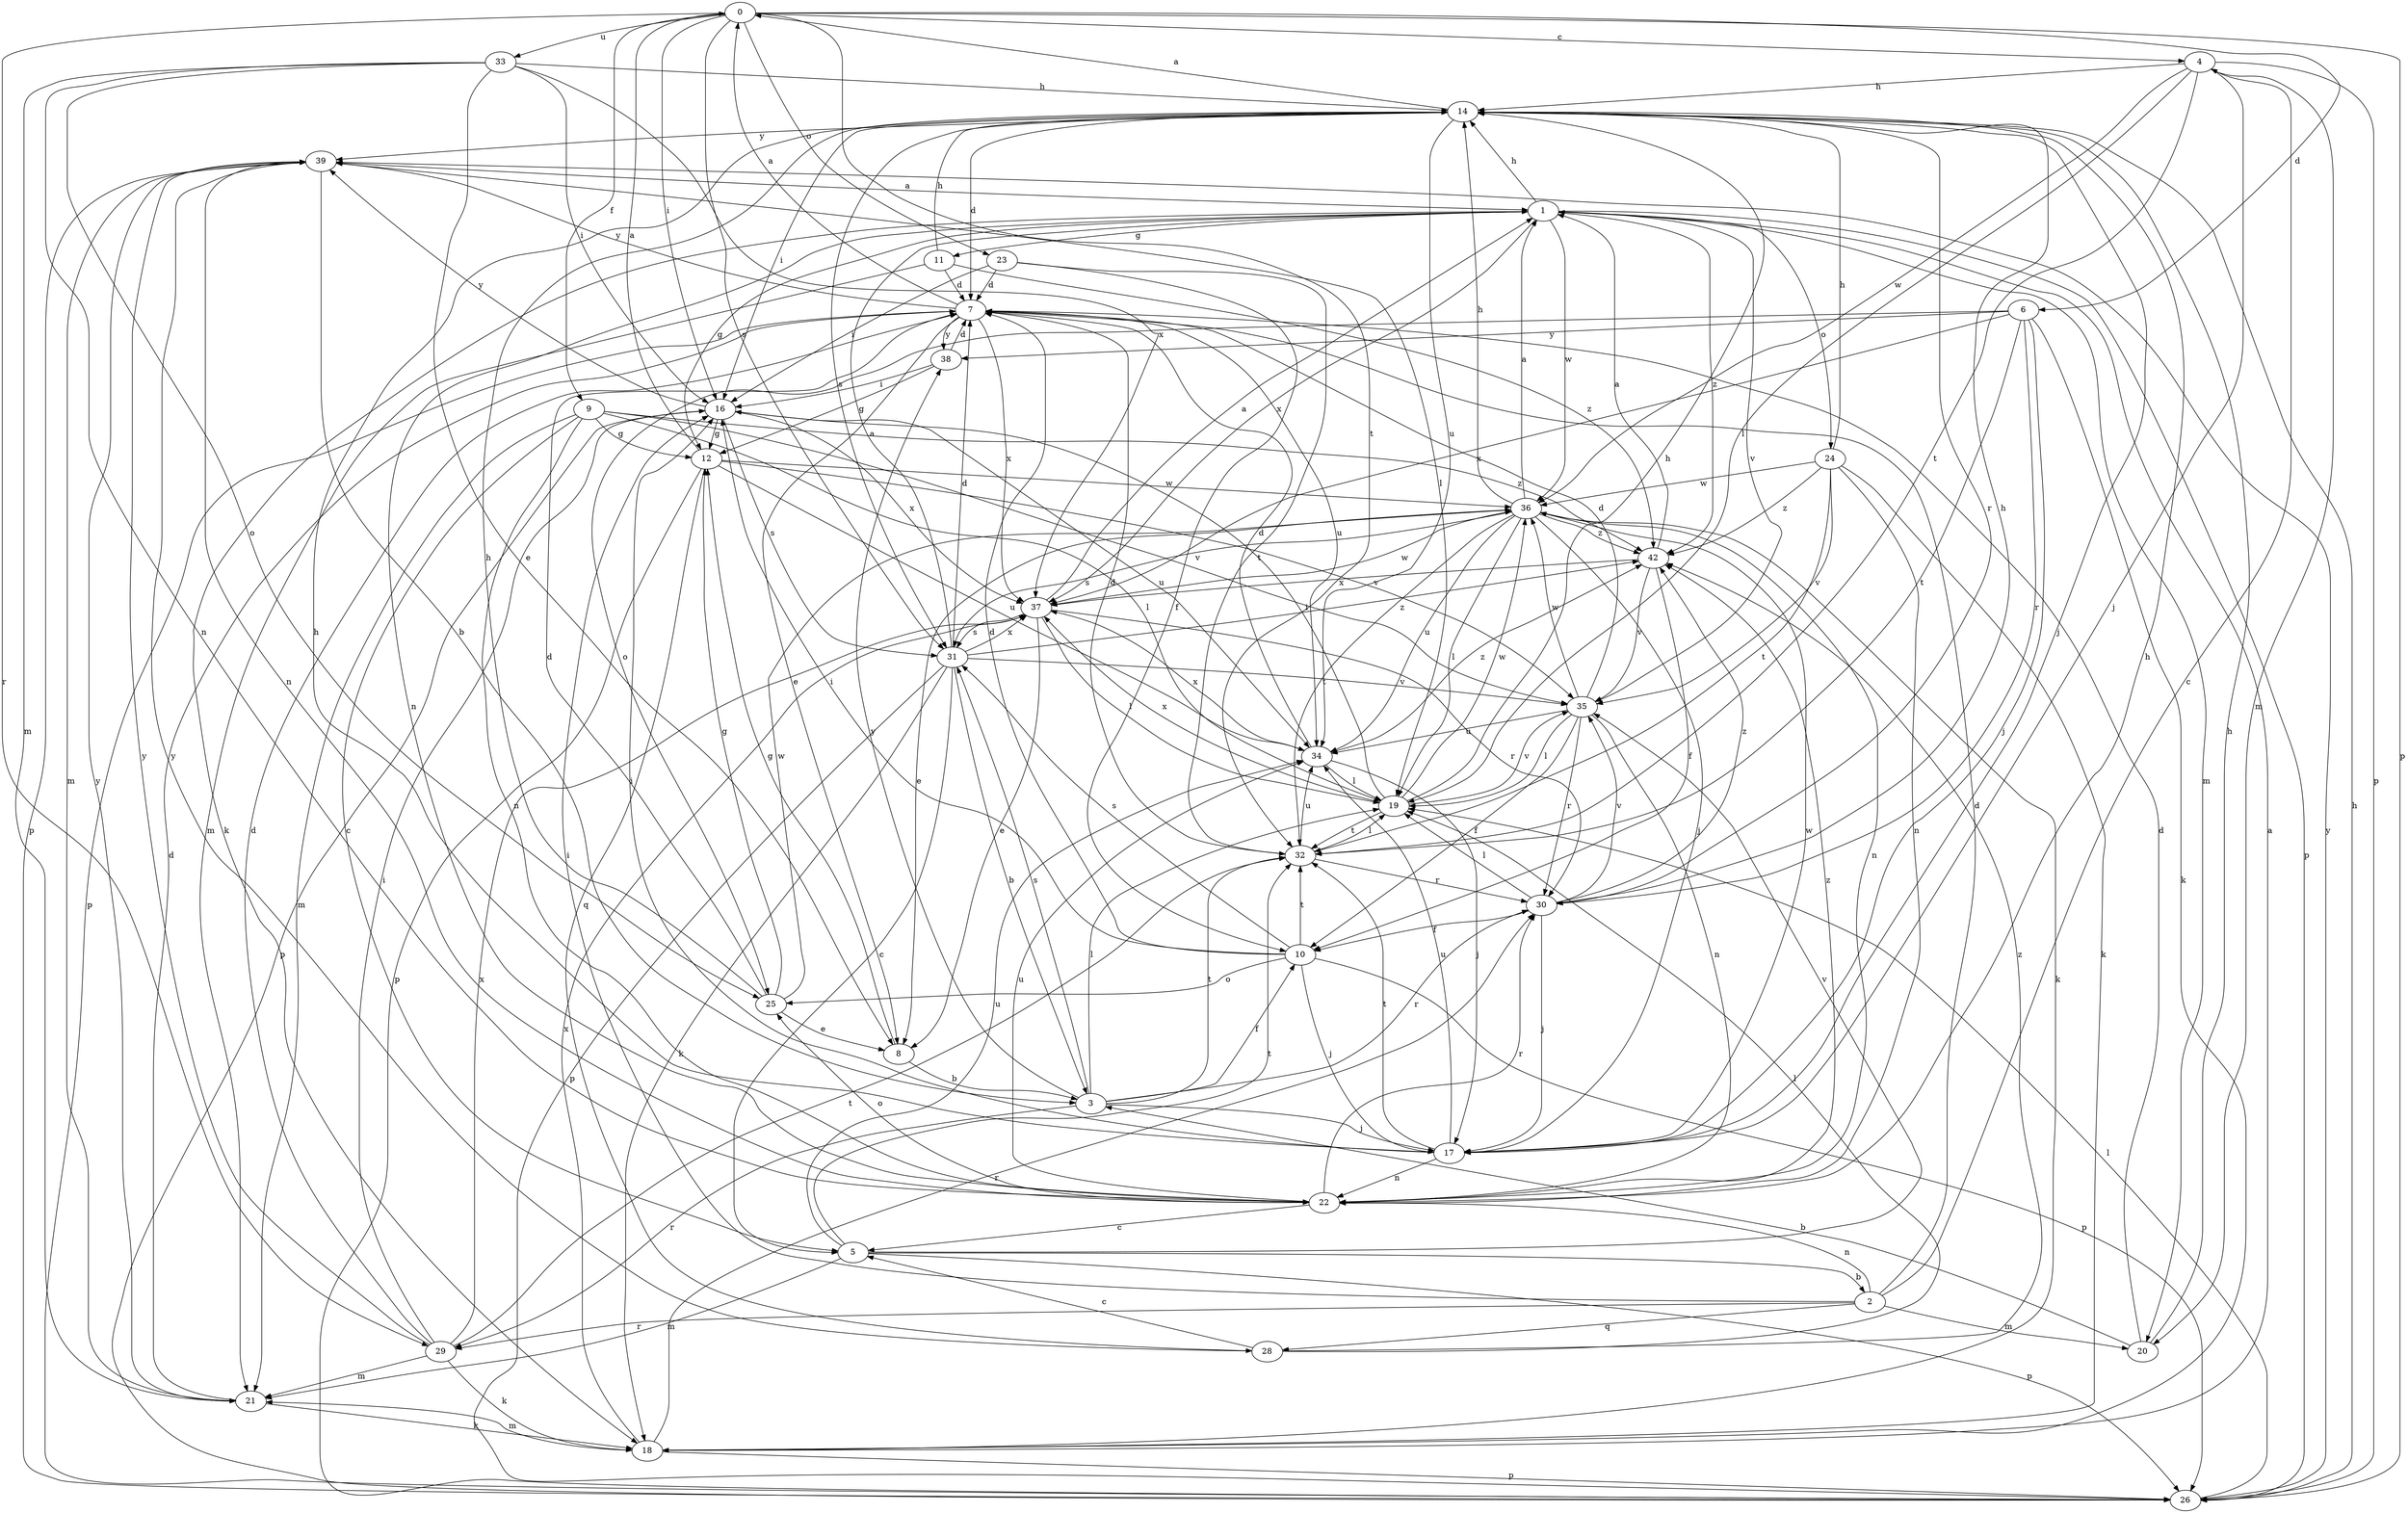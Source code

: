 strict digraph  {
0;
1;
2;
3;
4;
5;
6;
7;
8;
9;
10;
11;
12;
14;
16;
17;
18;
19;
20;
21;
22;
23;
24;
25;
26;
28;
29;
30;
31;
32;
33;
34;
35;
36;
37;
38;
39;
42;
0 -> 4  [label=c];
0 -> 6  [label=d];
0 -> 9  [label=f];
0 -> 16  [label=i];
0 -> 23  [label=o];
0 -> 26  [label=p];
0 -> 29  [label=r];
0 -> 31  [label=s];
0 -> 32  [label=t];
0 -> 33  [label=u];
1 -> 11  [label=g];
1 -> 12  [label=g];
1 -> 14  [label=h];
1 -> 18  [label=k];
1 -> 20  [label=m];
1 -> 22  [label=n];
1 -> 24  [label=o];
1 -> 26  [label=p];
1 -> 35  [label=v];
1 -> 36  [label=w];
1 -> 37  [label=x];
1 -> 42  [label=z];
2 -> 4  [label=c];
2 -> 7  [label=d];
2 -> 16  [label=i];
2 -> 20  [label=m];
2 -> 22  [label=n];
2 -> 28  [label=q];
2 -> 29  [label=r];
3 -> 10  [label=f];
3 -> 17  [label=j];
3 -> 19  [label=l];
3 -> 29  [label=r];
3 -> 30  [label=r];
3 -> 31  [label=s];
3 -> 32  [label=t];
3 -> 38  [label=y];
4 -> 14  [label=h];
4 -> 17  [label=j];
4 -> 19  [label=l];
4 -> 20  [label=m];
4 -> 26  [label=p];
4 -> 32  [label=t];
4 -> 36  [label=w];
5 -> 2  [label=b];
5 -> 21  [label=m];
5 -> 26  [label=p];
5 -> 32  [label=t];
5 -> 34  [label=u];
5 -> 35  [label=v];
6 -> 17  [label=j];
6 -> 18  [label=k];
6 -> 25  [label=o];
6 -> 30  [label=r];
6 -> 32  [label=t];
6 -> 37  [label=x];
6 -> 38  [label=y];
7 -> 0  [label=a];
7 -> 8  [label=e];
7 -> 26  [label=p];
7 -> 34  [label=u];
7 -> 37  [label=x];
7 -> 38  [label=y];
7 -> 39  [label=y];
8 -> 3  [label=b];
8 -> 12  [label=g];
9 -> 5  [label=c];
9 -> 12  [label=g];
9 -> 19  [label=l];
9 -> 21  [label=m];
9 -> 22  [label=n];
9 -> 35  [label=v];
9 -> 42  [label=z];
10 -> 7  [label=d];
10 -> 16  [label=i];
10 -> 17  [label=j];
10 -> 25  [label=o];
10 -> 26  [label=p];
10 -> 31  [label=s];
10 -> 32  [label=t];
11 -> 7  [label=d];
11 -> 14  [label=h];
11 -> 21  [label=m];
11 -> 42  [label=z];
12 -> 0  [label=a];
12 -> 26  [label=p];
12 -> 28  [label=q];
12 -> 34  [label=u];
12 -> 35  [label=v];
12 -> 36  [label=w];
14 -> 0  [label=a];
14 -> 7  [label=d];
14 -> 16  [label=i];
14 -> 17  [label=j];
14 -> 30  [label=r];
14 -> 31  [label=s];
14 -> 34  [label=u];
14 -> 39  [label=y];
16 -> 12  [label=g];
16 -> 26  [label=p];
16 -> 31  [label=s];
16 -> 34  [label=u];
16 -> 37  [label=x];
16 -> 39  [label=y];
17 -> 14  [label=h];
17 -> 16  [label=i];
17 -> 22  [label=n];
17 -> 32  [label=t];
17 -> 34  [label=u];
17 -> 36  [label=w];
18 -> 1  [label=a];
18 -> 21  [label=m];
18 -> 26  [label=p];
18 -> 30  [label=r];
18 -> 37  [label=x];
19 -> 14  [label=h];
19 -> 16  [label=i];
19 -> 32  [label=t];
19 -> 35  [label=v];
19 -> 36  [label=w];
19 -> 37  [label=x];
20 -> 3  [label=b];
20 -> 7  [label=d];
20 -> 14  [label=h];
21 -> 7  [label=d];
21 -> 18  [label=k];
21 -> 39  [label=y];
22 -> 5  [label=c];
22 -> 14  [label=h];
22 -> 25  [label=o];
22 -> 30  [label=r];
22 -> 34  [label=u];
22 -> 42  [label=z];
23 -> 7  [label=d];
23 -> 10  [label=f];
23 -> 16  [label=i];
23 -> 32  [label=t];
24 -> 14  [label=h];
24 -> 18  [label=k];
24 -> 22  [label=n];
24 -> 32  [label=t];
24 -> 35  [label=v];
24 -> 36  [label=w];
24 -> 42  [label=z];
25 -> 7  [label=d];
25 -> 8  [label=e];
25 -> 12  [label=g];
25 -> 14  [label=h];
25 -> 36  [label=w];
26 -> 14  [label=h];
26 -> 19  [label=l];
26 -> 39  [label=y];
28 -> 5  [label=c];
28 -> 19  [label=l];
28 -> 39  [label=y];
28 -> 42  [label=z];
29 -> 7  [label=d];
29 -> 16  [label=i];
29 -> 18  [label=k];
29 -> 21  [label=m];
29 -> 32  [label=t];
29 -> 37  [label=x];
29 -> 39  [label=y];
30 -> 10  [label=f];
30 -> 14  [label=h];
30 -> 17  [label=j];
30 -> 19  [label=l];
30 -> 35  [label=v];
30 -> 42  [label=z];
31 -> 1  [label=a];
31 -> 3  [label=b];
31 -> 5  [label=c];
31 -> 7  [label=d];
31 -> 18  [label=k];
31 -> 26  [label=p];
31 -> 35  [label=v];
31 -> 37  [label=x];
31 -> 42  [label=z];
32 -> 7  [label=d];
32 -> 19  [label=l];
32 -> 30  [label=r];
32 -> 34  [label=u];
33 -> 8  [label=e];
33 -> 14  [label=h];
33 -> 16  [label=i];
33 -> 21  [label=m];
33 -> 22  [label=n];
33 -> 25  [label=o];
33 -> 37  [label=x];
34 -> 7  [label=d];
34 -> 17  [label=j];
34 -> 19  [label=l];
34 -> 37  [label=x];
34 -> 42  [label=z];
35 -> 7  [label=d];
35 -> 10  [label=f];
35 -> 19  [label=l];
35 -> 22  [label=n];
35 -> 30  [label=r];
35 -> 34  [label=u];
35 -> 36  [label=w];
36 -> 1  [label=a];
36 -> 8  [label=e];
36 -> 14  [label=h];
36 -> 17  [label=j];
36 -> 18  [label=k];
36 -> 19  [label=l];
36 -> 22  [label=n];
36 -> 31  [label=s];
36 -> 32  [label=t];
36 -> 34  [label=u];
36 -> 42  [label=z];
37 -> 1  [label=a];
37 -> 8  [label=e];
37 -> 19  [label=l];
37 -> 30  [label=r];
37 -> 31  [label=s];
37 -> 36  [label=w];
38 -> 7  [label=d];
38 -> 12  [label=g];
38 -> 16  [label=i];
39 -> 1  [label=a];
39 -> 3  [label=b];
39 -> 19  [label=l];
39 -> 21  [label=m];
39 -> 22  [label=n];
39 -> 26  [label=p];
42 -> 1  [label=a];
42 -> 10  [label=f];
42 -> 35  [label=v];
42 -> 37  [label=x];
}
